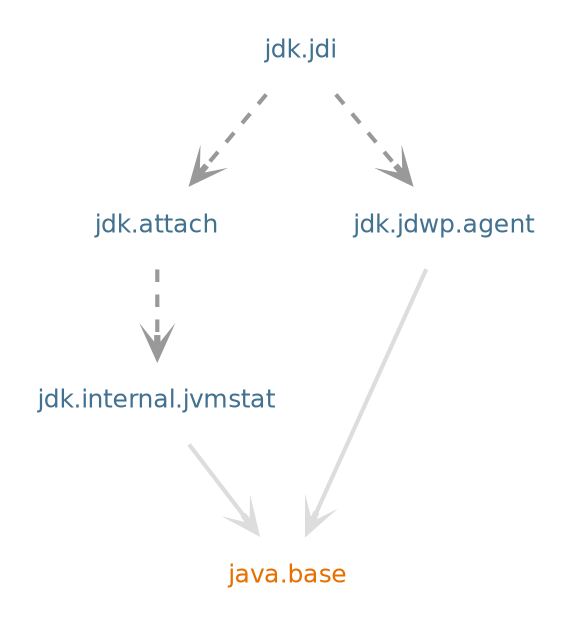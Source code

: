 digraph "jdk.jdi" {
  nodesep=.5;
  ranksep=0.600000;
  pencolor=transparent;
  node [shape=plaintext, fontcolor="#000000", fontname="DejaVuSans", fontsize=12, margin=".2,.2"];
  edge [penwidth=2, color="#999999", arrowhead=open, arrowsize=1];
  subgraph se {
  "java.base" [fontcolor="#e76f00", group=java];
  }
  subgraph jdk {
  "jdk.attach" [fontcolor="#437291", group=jdk];
  "jdk.internal.jvmstat" [fontcolor="#437291", group=jdk];
  "jdk.jdi" [fontcolor="#437291", group=jdk];
  "jdk.jdwp.agent" [fontcolor="#437291", group=jdk];
  }
  "jdk.attach" -> "jdk.internal.jvmstat" [style="dashed"];
  "jdk.internal.jvmstat" -> "java.base" [color="#dddddd"];
  "jdk.jdi" -> "jdk.jdwp.agent" [style="dashed"];
  "jdk.jdi" -> "jdk.attach" [style="dashed"];
  "jdk.jdwp.agent" -> "java.base" [color="#dddddd"];
}
